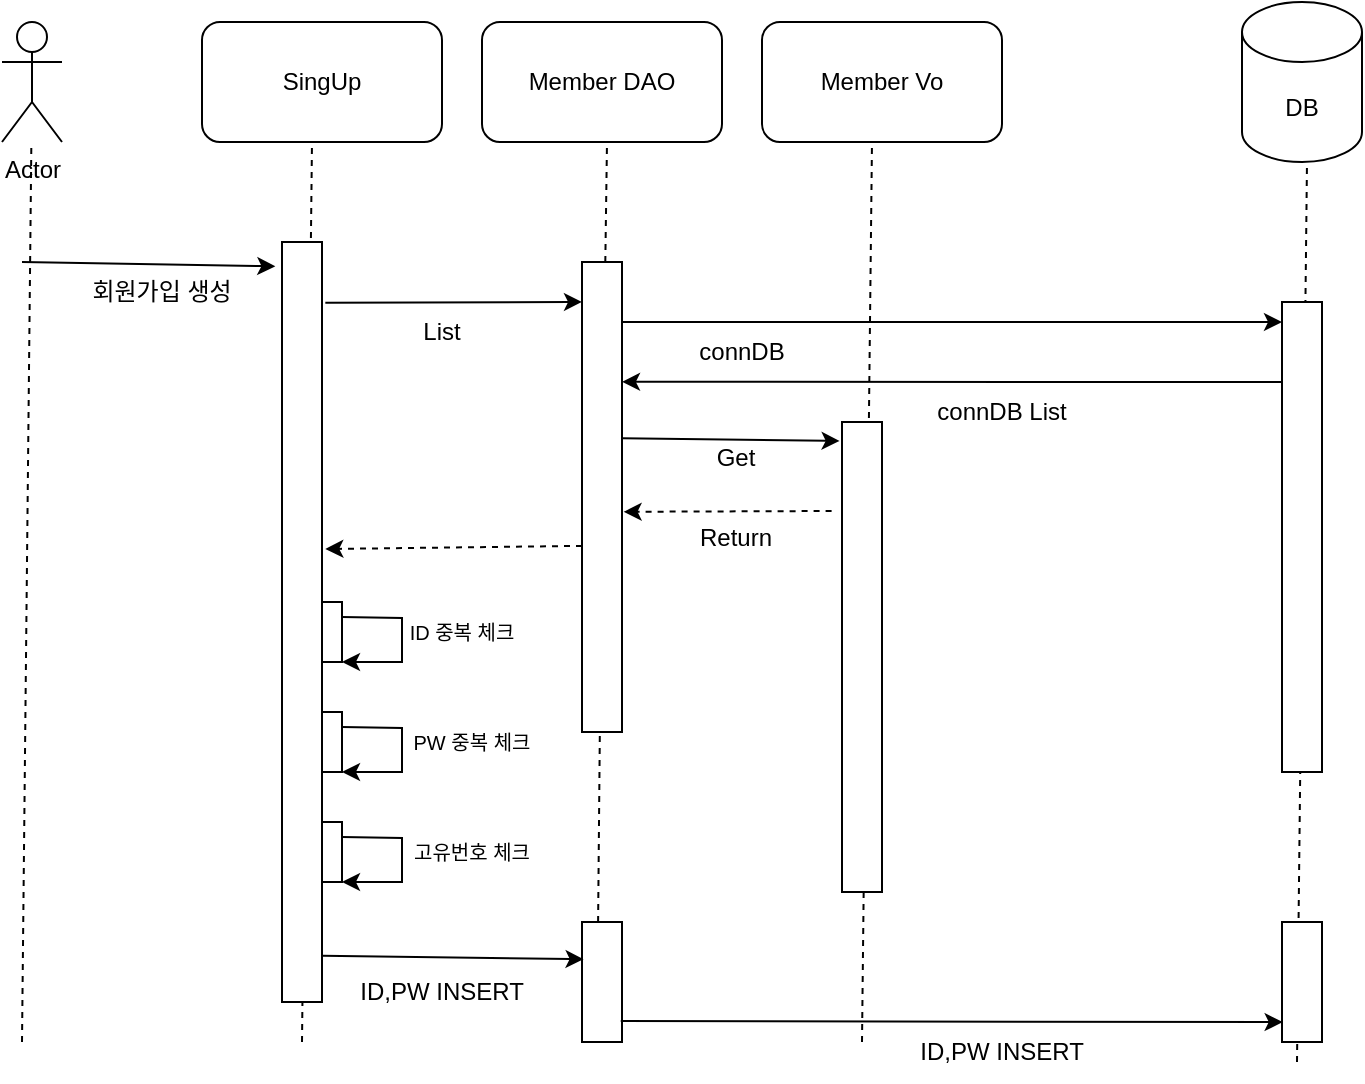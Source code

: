 <mxfile version="21.5.2" type="github">
  <diagram name="페이지-1" id="FtNnWHUEEfESxmVDFqn1">
    <mxGraphModel dx="683" dy="379" grid="1" gridSize="10" guides="1" tooltips="1" connect="1" arrows="1" fold="1" page="1" pageScale="1" pageWidth="827" pageHeight="1169" math="0" shadow="0">
      <root>
        <mxCell id="0" />
        <mxCell id="1" parent="0" />
        <mxCell id="vzf4u1L0Ijztab-b1OlR-1" value="Actor" style="shape=umlActor;verticalLabelPosition=bottom;verticalAlign=top;html=1;outlineConnect=0;" vertex="1" parent="1">
          <mxGeometry x="80" y="50" width="30" height="60" as="geometry" />
        </mxCell>
        <mxCell id="vzf4u1L0Ijztab-b1OlR-2" value="SingUp" style="rounded=1;whiteSpace=wrap;html=1;" vertex="1" parent="1">
          <mxGeometry x="180" y="50" width="120" height="60" as="geometry" />
        </mxCell>
        <mxCell id="vzf4u1L0Ijztab-b1OlR-3" value="Member DAO" style="rounded=1;whiteSpace=wrap;html=1;" vertex="1" parent="1">
          <mxGeometry x="320" y="50" width="120" height="60" as="geometry" />
        </mxCell>
        <mxCell id="vzf4u1L0Ijztab-b1OlR-4" value="Member Vo" style="rounded=1;whiteSpace=wrap;html=1;" vertex="1" parent="1">
          <mxGeometry x="460" y="50" width="120" height="60" as="geometry" />
        </mxCell>
        <mxCell id="vzf4u1L0Ijztab-b1OlR-5" value="DB" style="shape=cylinder3;whiteSpace=wrap;html=1;boundedLbl=1;backgroundOutline=1;size=15;" vertex="1" parent="1">
          <mxGeometry x="700" y="40" width="60" height="80" as="geometry" />
        </mxCell>
        <mxCell id="vzf4u1L0Ijztab-b1OlR-6" value="" style="endArrow=none;html=1;rounded=0;dashed=1;" edge="1" parent="1" target="vzf4u1L0Ijztab-b1OlR-1">
          <mxGeometry width="50" height="50" relative="1" as="geometry">
            <mxPoint x="90" y="560" as="sourcePoint" />
            <mxPoint x="110" y="150" as="targetPoint" />
          </mxGeometry>
        </mxCell>
        <mxCell id="vzf4u1L0Ijztab-b1OlR-7" value="" style="endArrow=none;html=1;rounded=0;dashed=1;" edge="1" parent="1">
          <mxGeometry width="50" height="50" relative="1" as="geometry">
            <mxPoint x="230" y="560" as="sourcePoint" />
            <mxPoint x="235" y="110" as="targetPoint" />
          </mxGeometry>
        </mxCell>
        <mxCell id="vzf4u1L0Ijztab-b1OlR-8" value="" style="endArrow=none;html=1;rounded=0;dashed=1;" edge="1" parent="1" source="vzf4u1L0Ijztab-b1OlR-17">
          <mxGeometry width="50" height="50" relative="1" as="geometry">
            <mxPoint x="377.5" y="560" as="sourcePoint" />
            <mxPoint x="382.5" y="110" as="targetPoint" />
          </mxGeometry>
        </mxCell>
        <mxCell id="vzf4u1L0Ijztab-b1OlR-9" value="" style="endArrow=none;html=1;rounded=0;dashed=1;" edge="1" parent="1">
          <mxGeometry width="50" height="50" relative="1" as="geometry">
            <mxPoint x="510" y="560" as="sourcePoint" />
            <mxPoint x="515" y="110" as="targetPoint" />
          </mxGeometry>
        </mxCell>
        <mxCell id="vzf4u1L0Ijztab-b1OlR-10" value="" style="endArrow=none;html=1;rounded=0;dashed=1;" edge="1" parent="1">
          <mxGeometry width="50" height="50" relative="1" as="geometry">
            <mxPoint x="727.5" y="570" as="sourcePoint" />
            <mxPoint x="732.5" y="120" as="targetPoint" />
          </mxGeometry>
        </mxCell>
        <mxCell id="vzf4u1L0Ijztab-b1OlR-13" value="" style="rounded=0;whiteSpace=wrap;html=1;" vertex="1" parent="1">
          <mxGeometry x="220" y="160" width="20" height="380" as="geometry" />
        </mxCell>
        <mxCell id="vzf4u1L0Ijztab-b1OlR-15" value="" style="endArrow=classic;html=1;rounded=0;entryX=-0.167;entryY=0.032;entryDx=0;entryDy=0;entryPerimeter=0;" edge="1" parent="1" target="vzf4u1L0Ijztab-b1OlR-13">
          <mxGeometry width="50" height="50" relative="1" as="geometry">
            <mxPoint x="90" y="170" as="sourcePoint" />
            <mxPoint x="190" y="160" as="targetPoint" />
          </mxGeometry>
        </mxCell>
        <mxCell id="vzf4u1L0Ijztab-b1OlR-16" value="회원가입 생성" style="text;html=1;strokeColor=none;fillColor=none;align=center;verticalAlign=middle;whiteSpace=wrap;rounded=0;" vertex="1" parent="1">
          <mxGeometry x="120" y="170" width="80" height="30" as="geometry" />
        </mxCell>
        <mxCell id="vzf4u1L0Ijztab-b1OlR-23" value="" style="endArrow=classic;html=1;rounded=0;exitX=1.083;exitY=0.08;exitDx=0;exitDy=0;exitPerimeter=0;entryX=0;entryY=0.085;entryDx=0;entryDy=0;entryPerimeter=0;" edge="1" parent="1" source="vzf4u1L0Ijztab-b1OlR-13" target="vzf4u1L0Ijztab-b1OlR-17">
          <mxGeometry width="50" height="50" relative="1" as="geometry">
            <mxPoint x="290" y="230" as="sourcePoint" />
            <mxPoint x="370" y="182" as="targetPoint" />
          </mxGeometry>
        </mxCell>
        <mxCell id="vzf4u1L0Ijztab-b1OlR-24" value="" style="endArrow=none;html=1;rounded=0;dashed=1;" edge="1" parent="1" target="vzf4u1L0Ijztab-b1OlR-17">
          <mxGeometry width="50" height="50" relative="1" as="geometry">
            <mxPoint x="377.5" y="560" as="sourcePoint" />
            <mxPoint x="382.5" y="110" as="targetPoint" />
          </mxGeometry>
        </mxCell>
        <mxCell id="vzf4u1L0Ijztab-b1OlR-17" value="" style="rounded=0;whiteSpace=wrap;html=1;" vertex="1" parent="1">
          <mxGeometry x="370" y="170" width="20" height="235" as="geometry" />
        </mxCell>
        <mxCell id="vzf4u1L0Ijztab-b1OlR-25" value="List" style="text;html=1;strokeColor=none;fillColor=none;align=center;verticalAlign=middle;whiteSpace=wrap;rounded=0;" vertex="1" parent="1">
          <mxGeometry x="270" y="190" width="60" height="30" as="geometry" />
        </mxCell>
        <mxCell id="vzf4u1L0Ijztab-b1OlR-26" value="" style="rounded=0;whiteSpace=wrap;html=1;" vertex="1" parent="1">
          <mxGeometry x="720" y="190" width="20" height="235" as="geometry" />
        </mxCell>
        <mxCell id="vzf4u1L0Ijztab-b1OlR-27" value="" style="endArrow=classic;html=1;rounded=0;exitX=1.083;exitY=0.08;exitDx=0;exitDy=0;exitPerimeter=0;" edge="1" parent="1">
          <mxGeometry width="50" height="50" relative="1" as="geometry">
            <mxPoint x="390" y="200" as="sourcePoint" />
            <mxPoint x="720" y="200" as="targetPoint" />
          </mxGeometry>
        </mxCell>
        <mxCell id="vzf4u1L0Ijztab-b1OlR-28" value="connDB" style="text;html=1;strokeColor=none;fillColor=none;align=center;verticalAlign=middle;whiteSpace=wrap;rounded=0;" vertex="1" parent="1">
          <mxGeometry x="420" y="200" width="60" height="30" as="geometry" />
        </mxCell>
        <mxCell id="vzf4u1L0Ijztab-b1OlR-29" value="" style="endArrow=classic;html=1;rounded=0;entryX=1;entryY=0.255;entryDx=0;entryDy=0;entryPerimeter=0;exitX=0;exitY=0.17;exitDx=0;exitDy=0;exitPerimeter=0;" edge="1" parent="1" source="vzf4u1L0Ijztab-b1OlR-26" target="vzf4u1L0Ijztab-b1OlR-17">
          <mxGeometry width="50" height="50" relative="1" as="geometry">
            <mxPoint x="718" y="224" as="sourcePoint" />
            <mxPoint x="630" y="230" as="targetPoint" />
          </mxGeometry>
        </mxCell>
        <mxCell id="vzf4u1L0Ijztab-b1OlR-30" value="connDB List" style="text;html=1;strokeColor=none;fillColor=none;align=center;verticalAlign=middle;whiteSpace=wrap;rounded=0;" vertex="1" parent="1">
          <mxGeometry x="540" y="230" width="80" height="30" as="geometry" />
        </mxCell>
        <mxCell id="vzf4u1L0Ijztab-b1OlR-31" value="" style="rounded=0;whiteSpace=wrap;html=1;" vertex="1" parent="1">
          <mxGeometry x="500" y="250" width="20" height="235" as="geometry" />
        </mxCell>
        <mxCell id="vzf4u1L0Ijztab-b1OlR-36" value="" style="endArrow=classic;html=1;rounded=0;exitX=0.96;exitY=0.456;exitDx=0;exitDy=0;exitPerimeter=0;entryX=0.1;entryY=0.136;entryDx=0;entryDy=0;entryPerimeter=0;" edge="1" parent="1">
          <mxGeometry width="50" height="50" relative="1" as="geometry">
            <mxPoint x="390.0" y="258.1" as="sourcePoint" />
            <mxPoint x="498.8" y="259.5" as="targetPoint" />
          </mxGeometry>
        </mxCell>
        <mxCell id="vzf4u1L0Ijztab-b1OlR-37" value="" style="endArrow=classic;html=1;rounded=0;exitX=-0.102;exitY=0.846;exitDx=0;exitDy=0;exitPerimeter=0;entryX=1;entryY=0.824;entryDx=0;entryDy=0;entryPerimeter=0;dashed=1;" edge="1" parent="1">
          <mxGeometry width="50" height="50" relative="1" as="geometry">
            <mxPoint x="494.8" y="294.5" as="sourcePoint" />
            <mxPoint x="390.8" y="294.9" as="targetPoint" />
          </mxGeometry>
        </mxCell>
        <mxCell id="vzf4u1L0Ijztab-b1OlR-38" value="Get" style="text;html=1;strokeColor=none;fillColor=none;align=center;verticalAlign=middle;whiteSpace=wrap;rounded=0;" vertex="1" parent="1">
          <mxGeometry x="416.8" y="252.5" width="60" height="30" as="geometry" />
        </mxCell>
        <mxCell id="vzf4u1L0Ijztab-b1OlR-39" value="Return" style="text;html=1;strokeColor=none;fillColor=none;align=center;verticalAlign=middle;whiteSpace=wrap;rounded=0;" vertex="1" parent="1">
          <mxGeometry x="416.8" y="292.5" width="60" height="30" as="geometry" />
        </mxCell>
        <mxCell id="vzf4u1L0Ijztab-b1OlR-40" value="" style="endArrow=classic;html=1;rounded=0;exitX=0;exitY=0.604;exitDx=0;exitDy=0;exitPerimeter=0;entryX=1.083;entryY=0.404;entryDx=0;entryDy=0;entryPerimeter=0;dashed=1;" edge="1" parent="1" source="vzf4u1L0Ijztab-b1OlR-17" target="vzf4u1L0Ijztab-b1OlR-13">
          <mxGeometry width="50" height="50" relative="1" as="geometry">
            <mxPoint x="364" y="340" as="sourcePoint" />
            <mxPoint x="260" y="340.4" as="targetPoint" />
          </mxGeometry>
        </mxCell>
        <mxCell id="vzf4u1L0Ijztab-b1OlR-41" value="" style="rounded=0;whiteSpace=wrap;html=1;direction=west;" vertex="1" parent="1">
          <mxGeometry x="240" y="340" width="10" height="30" as="geometry" />
        </mxCell>
        <mxCell id="vzf4u1L0Ijztab-b1OlR-42" value="&lt;span style=&quot;font-size: 10px;&quot;&gt;ID 중복 체크&lt;/span&gt;" style="text;html=1;strokeColor=none;fillColor=none;align=center;verticalAlign=middle;whiteSpace=wrap;rounded=0;" vertex="1" parent="1">
          <mxGeometry x="280" y="340" width="60" height="30" as="geometry" />
        </mxCell>
        <mxCell id="vzf4u1L0Ijztab-b1OlR-43" value="" style="endArrow=classic;html=1;rounded=0;exitX=0;exitY=0.75;exitDx=0;exitDy=0;entryX=0;entryY=0;entryDx=0;entryDy=0;" edge="1" parent="1" source="vzf4u1L0Ijztab-b1OlR-41" target="vzf4u1L0Ijztab-b1OlR-41">
          <mxGeometry width="50" height="50" relative="1" as="geometry">
            <mxPoint x="290" y="350" as="sourcePoint" />
            <mxPoint x="300" y="380" as="targetPoint" />
            <Array as="points">
              <mxPoint x="280" y="348" />
              <mxPoint x="280" y="370" />
            </Array>
          </mxGeometry>
        </mxCell>
        <mxCell id="vzf4u1L0Ijztab-b1OlR-48" value="" style="rounded=0;whiteSpace=wrap;html=1;direction=west;" vertex="1" parent="1">
          <mxGeometry x="240" y="395" width="10" height="30" as="geometry" />
        </mxCell>
        <mxCell id="vzf4u1L0Ijztab-b1OlR-49" value="&lt;font style=&quot;font-size: 10px;&quot;&gt;PW 중복 체크&lt;/font&gt;" style="text;html=1;strokeColor=none;fillColor=none;align=center;verticalAlign=middle;whiteSpace=wrap;rounded=0;" vertex="1" parent="1">
          <mxGeometry x="280" y="395" width="70" height="30" as="geometry" />
        </mxCell>
        <mxCell id="vzf4u1L0Ijztab-b1OlR-50" value="" style="endArrow=classic;html=1;rounded=0;exitX=0;exitY=0.75;exitDx=0;exitDy=0;entryX=0;entryY=0;entryDx=0;entryDy=0;" edge="1" parent="1" source="vzf4u1L0Ijztab-b1OlR-48" target="vzf4u1L0Ijztab-b1OlR-48">
          <mxGeometry width="50" height="50" relative="1" as="geometry">
            <mxPoint x="290" y="405" as="sourcePoint" />
            <mxPoint x="300" y="435" as="targetPoint" />
            <Array as="points">
              <mxPoint x="280" y="403" />
              <mxPoint x="280" y="425" />
            </Array>
          </mxGeometry>
        </mxCell>
        <mxCell id="vzf4u1L0Ijztab-b1OlR-51" value="" style="rounded=0;whiteSpace=wrap;html=1;direction=west;" vertex="1" parent="1">
          <mxGeometry x="240" y="450" width="10" height="30" as="geometry" />
        </mxCell>
        <mxCell id="vzf4u1L0Ijztab-b1OlR-52" value="&lt;font style=&quot;font-size: 10px;&quot;&gt;고유번호 체크&lt;/font&gt;" style="text;html=1;strokeColor=none;fillColor=none;align=center;verticalAlign=middle;whiteSpace=wrap;rounded=0;" vertex="1" parent="1">
          <mxGeometry x="280" y="450" width="70" height="30" as="geometry" />
        </mxCell>
        <mxCell id="vzf4u1L0Ijztab-b1OlR-53" value="" style="endArrow=classic;html=1;rounded=0;exitX=0;exitY=0.75;exitDx=0;exitDy=0;entryX=0;entryY=0;entryDx=0;entryDy=0;" edge="1" parent="1" source="vzf4u1L0Ijztab-b1OlR-51" target="vzf4u1L0Ijztab-b1OlR-51">
          <mxGeometry width="50" height="50" relative="1" as="geometry">
            <mxPoint x="290" y="460" as="sourcePoint" />
            <mxPoint x="300" y="490" as="targetPoint" />
            <Array as="points">
              <mxPoint x="280" y="458" />
              <mxPoint x="280" y="480" />
            </Array>
          </mxGeometry>
        </mxCell>
        <mxCell id="vzf4u1L0Ijztab-b1OlR-54" value="" style="rounded=0;whiteSpace=wrap;html=1;" vertex="1" parent="1">
          <mxGeometry x="370" y="500" width="20" height="60" as="geometry" />
        </mxCell>
        <mxCell id="vzf4u1L0Ijztab-b1OlR-55" value="" style="rounded=0;whiteSpace=wrap;html=1;" vertex="1" parent="1">
          <mxGeometry x="720" y="500" width="20" height="60" as="geometry" />
        </mxCell>
        <mxCell id="vzf4u1L0Ijztab-b1OlR-56" value="" style="endArrow=classic;html=1;rounded=0;exitX=1;exitY=0.939;exitDx=0;exitDy=0;exitPerimeter=0;entryX=0.04;entryY=0.31;entryDx=0;entryDy=0;entryPerimeter=0;" edge="1" parent="1" source="vzf4u1L0Ijztab-b1OlR-13" target="vzf4u1L0Ijztab-b1OlR-54">
          <mxGeometry width="50" height="50" relative="1" as="geometry">
            <mxPoint x="300" y="560" as="sourcePoint" />
            <mxPoint x="350" y="510" as="targetPoint" />
          </mxGeometry>
        </mxCell>
        <mxCell id="vzf4u1L0Ijztab-b1OlR-57" value="ID,PW&amp;nbsp;INSERT" style="text;html=1;strokeColor=none;fillColor=none;align=center;verticalAlign=middle;whiteSpace=wrap;rounded=0;" vertex="1" parent="1">
          <mxGeometry x="270" y="520" width="60" height="30" as="geometry" />
        </mxCell>
        <mxCell id="vzf4u1L0Ijztab-b1OlR-58" value="" style="endArrow=classic;html=1;rounded=0;exitX=0.969;exitY=0.826;exitDx=0;exitDy=0;exitPerimeter=0;entryX=0.017;entryY=0.834;entryDx=0;entryDy=0;entryPerimeter=0;" edge="1" parent="1" source="vzf4u1L0Ijztab-b1OlR-54" target="vzf4u1L0Ijztab-b1OlR-55">
          <mxGeometry width="50" height="50" relative="1" as="geometry">
            <mxPoint x="410" y="570" as="sourcePoint" />
            <mxPoint x="460" y="520" as="targetPoint" />
          </mxGeometry>
        </mxCell>
        <mxCell id="vzf4u1L0Ijztab-b1OlR-59" value="ID,PW&amp;nbsp;INSERT" style="text;html=1;strokeColor=none;fillColor=none;align=center;verticalAlign=middle;whiteSpace=wrap;rounded=0;" vertex="1" parent="1">
          <mxGeometry x="550" y="550" width="60" height="30" as="geometry" />
        </mxCell>
      </root>
    </mxGraphModel>
  </diagram>
</mxfile>
